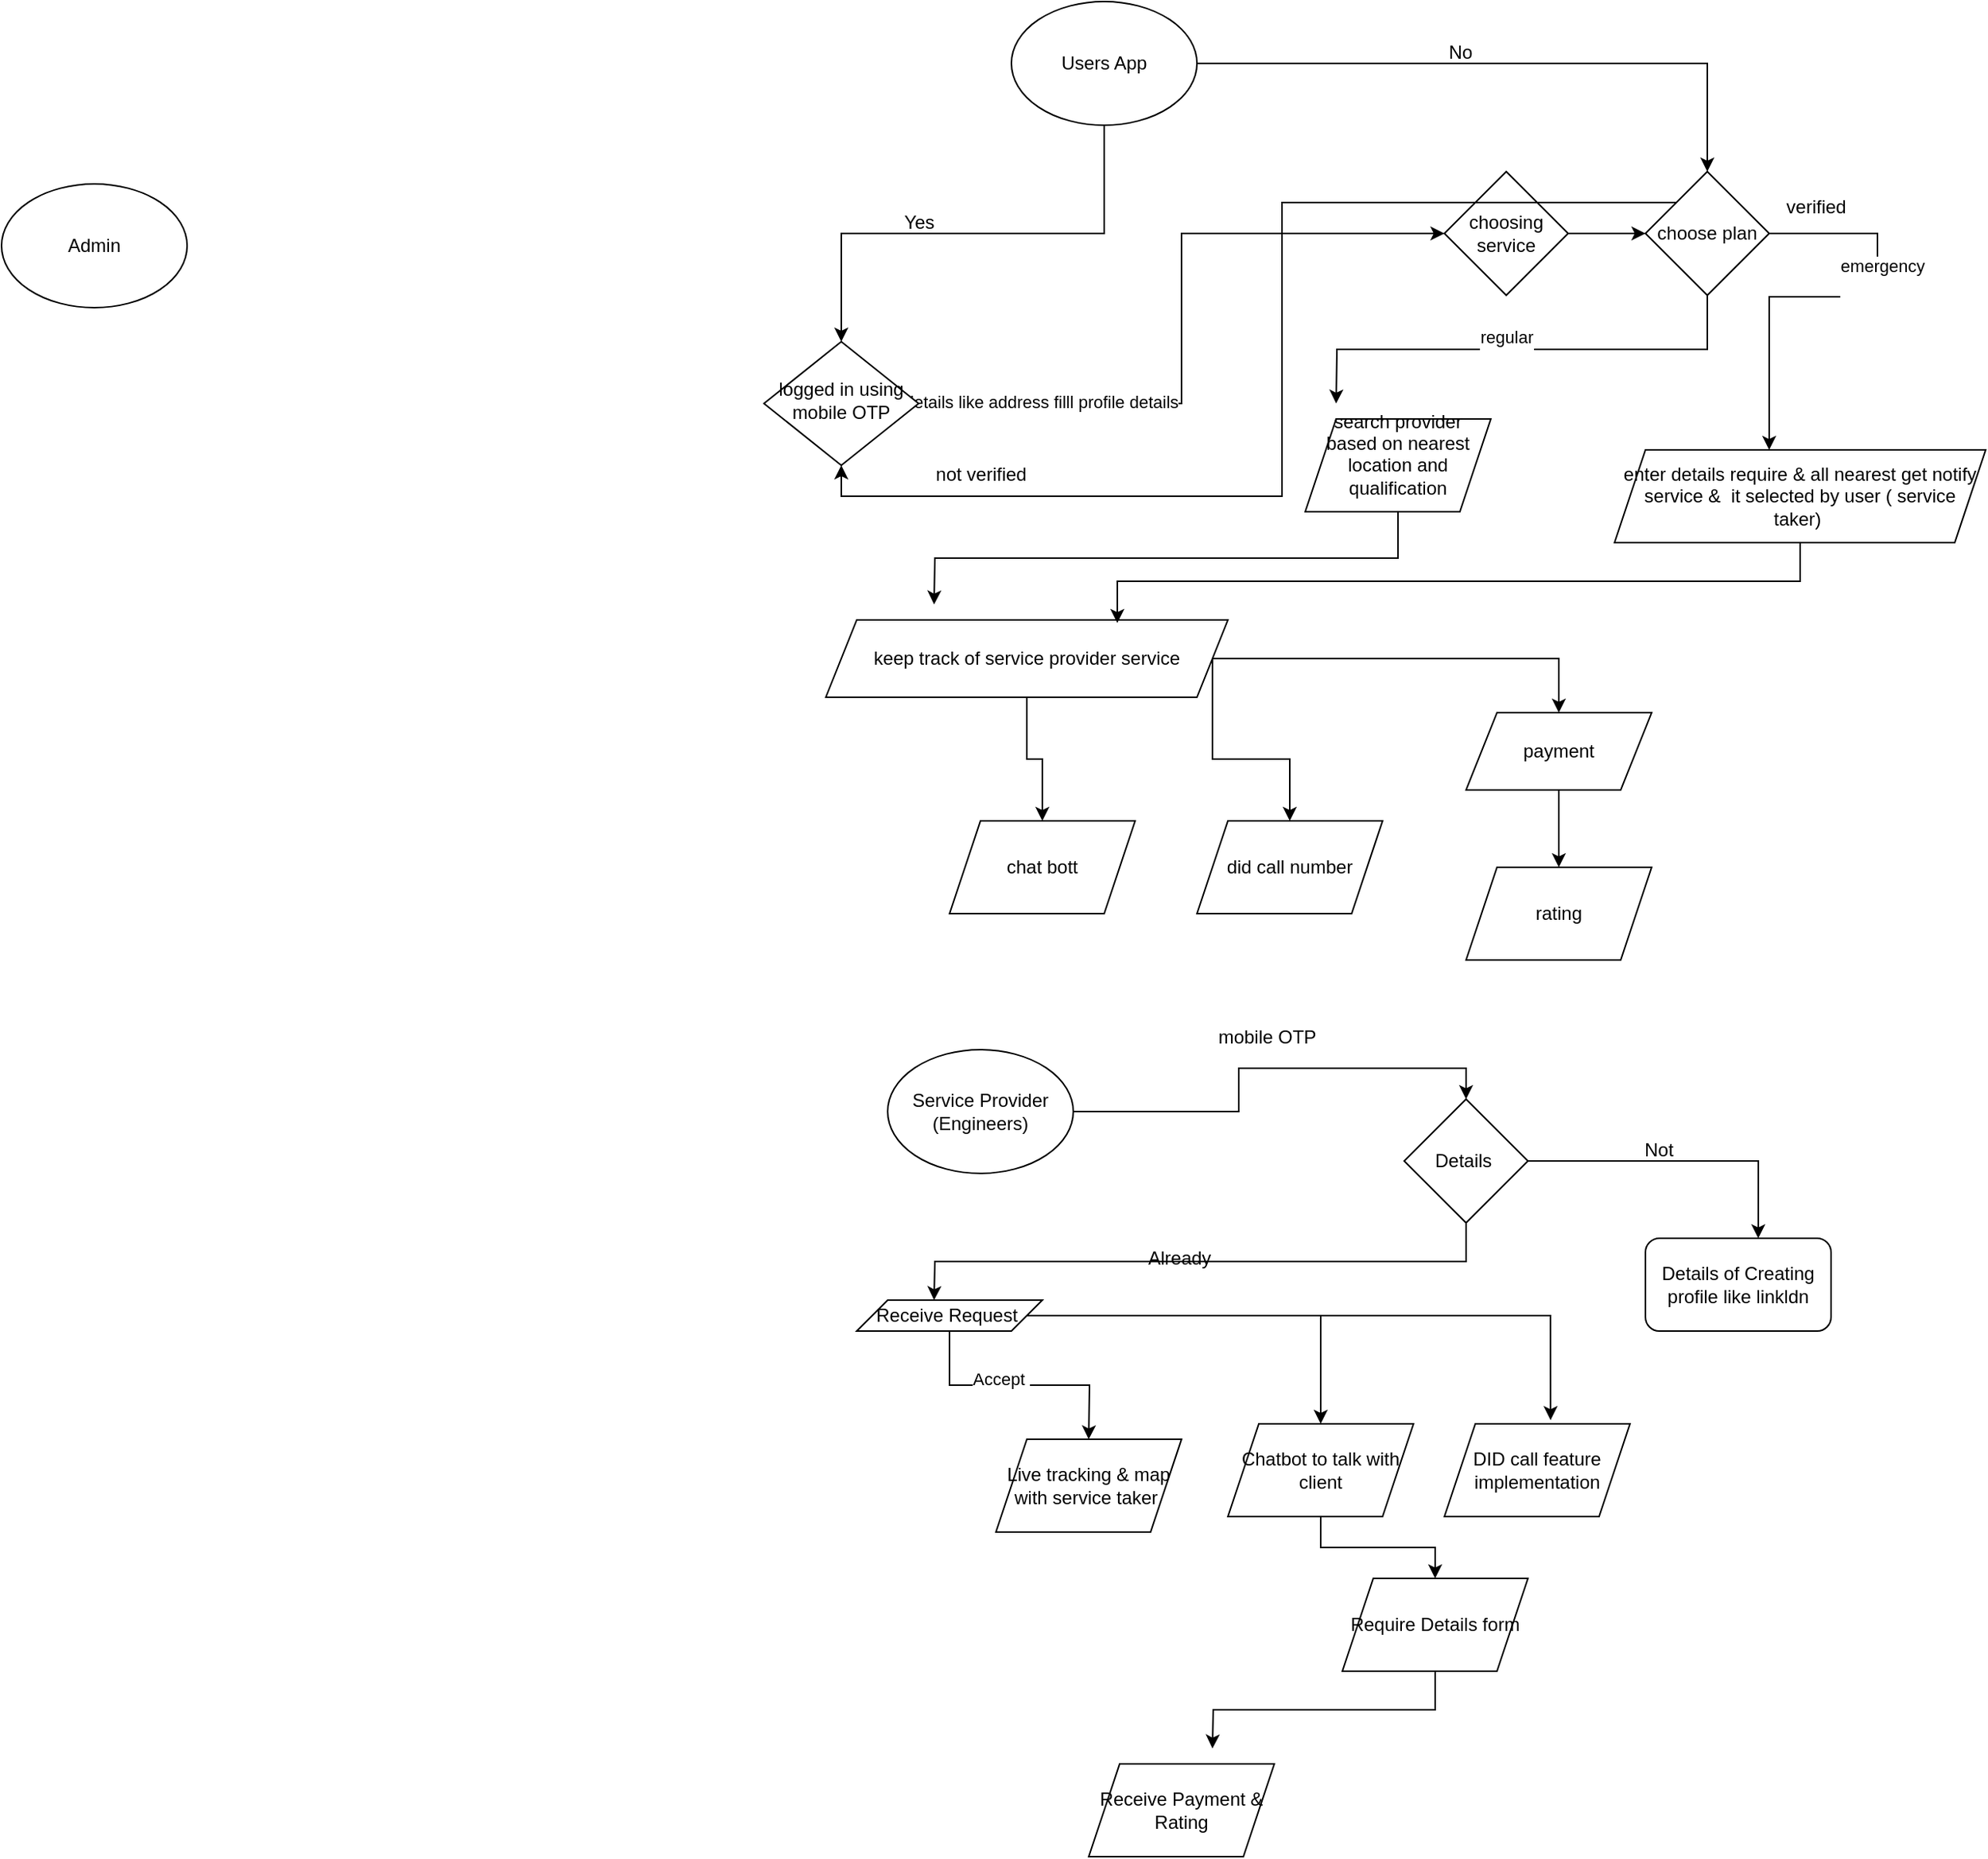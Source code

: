 <mxfile version="24.2.5" type="github">
  <diagram id="C5RBs43oDa-KdzZeNtuy" name="Page-1">
    <mxGraphModel dx="2227" dy="1964" grid="1" gridSize="10" guides="1" tooltips="1" connect="1" arrows="1" fold="1" page="1" pageScale="1" pageWidth="827" pageHeight="1169" math="0" shadow="0">
      <root>
        <mxCell id="WIyWlLk6GJQsqaUBKTNV-0" />
        <mxCell id="WIyWlLk6GJQsqaUBKTNV-1" parent="WIyWlLk6GJQsqaUBKTNV-0" />
        <mxCell id="eSpi-IzSvP3MUUH62fqP-12" style="edgeStyle=orthogonalEdgeStyle;rounded=0;orthogonalLoop=1;jettySize=auto;html=1;exitX=1;exitY=0.5;exitDx=0;exitDy=0;entryX=0;entryY=0.5;entryDx=0;entryDy=0;" edge="1" parent="WIyWlLk6GJQsqaUBKTNV-1" source="WIyWlLk6GJQsqaUBKTNV-6" target="eSpi-IzSvP3MUUH62fqP-8">
          <mxGeometry relative="1" as="geometry" />
        </mxCell>
        <mxCell id="eSpi-IzSvP3MUUH62fqP-30" value="details like address filll profile details" style="edgeLabel;html=1;align=center;verticalAlign=middle;resizable=0;points=[];" vertex="1" connectable="0" parent="eSpi-IzSvP3MUUH62fqP-12">
          <mxGeometry x="-0.651" y="1" relative="1" as="geometry">
            <mxPoint as="offset" />
          </mxGeometry>
        </mxCell>
        <mxCell id="WIyWlLk6GJQsqaUBKTNV-6" value="logged in using mobile OTP" style="rhombus;whiteSpace=wrap;html=1;shadow=0;fontFamily=Helvetica;fontSize=12;align=center;strokeWidth=1;spacing=6;spacingTop=-4;" parent="WIyWlLk6GJQsqaUBKTNV-1" vertex="1">
          <mxGeometry x="-40" y="150" width="100" height="80" as="geometry" />
        </mxCell>
        <mxCell id="eSpi-IzSvP3MUUH62fqP-15" style="edgeStyle=orthogonalEdgeStyle;rounded=0;orthogonalLoop=1;jettySize=auto;html=1;exitX=1;exitY=0.5;exitDx=0;exitDy=0;" edge="1" parent="WIyWlLk6GJQsqaUBKTNV-1" source="eSpi-IzSvP3MUUH62fqP-8" target="eSpi-IzSvP3MUUH62fqP-13">
          <mxGeometry relative="1" as="geometry" />
        </mxCell>
        <mxCell id="eSpi-IzSvP3MUUH62fqP-8" value="choosing service" style="rhombus;whiteSpace=wrap;html=1;" vertex="1" parent="WIyWlLk6GJQsqaUBKTNV-1">
          <mxGeometry x="400" y="40" width="80" height="80" as="geometry" />
        </mxCell>
        <mxCell id="eSpi-IzSvP3MUUH62fqP-17" style="edgeStyle=orthogonalEdgeStyle;rounded=0;orthogonalLoop=1;jettySize=auto;html=1;exitX=1;exitY=0.5;exitDx=0;exitDy=0;" edge="1" parent="WIyWlLk6GJQsqaUBKTNV-1" source="eSpi-IzSvP3MUUH62fqP-13">
          <mxGeometry relative="1" as="geometry">
            <mxPoint x="610" y="220" as="targetPoint" />
            <Array as="points">
              <mxPoint x="680" y="80" />
              <mxPoint x="680" y="121" />
            </Array>
          </mxGeometry>
        </mxCell>
        <mxCell id="eSpi-IzSvP3MUUH62fqP-18" value="emergency&lt;div&gt;&lt;br&gt;&lt;/div&gt;" style="edgeLabel;html=1;align=center;verticalAlign=middle;resizable=0;points=[];" vertex="1" connectable="0" parent="eSpi-IzSvP3MUUH62fqP-17">
          <mxGeometry x="-0.3" y="3" relative="1" as="geometry">
            <mxPoint as="offset" />
          </mxGeometry>
        </mxCell>
        <mxCell id="eSpi-IzSvP3MUUH62fqP-19" style="edgeStyle=orthogonalEdgeStyle;rounded=0;orthogonalLoop=1;jettySize=auto;html=1;exitX=0.5;exitY=1;exitDx=0;exitDy=0;" edge="1" parent="WIyWlLk6GJQsqaUBKTNV-1" source="eSpi-IzSvP3MUUH62fqP-13">
          <mxGeometry relative="1" as="geometry">
            <mxPoint x="330" y="190" as="targetPoint" />
          </mxGeometry>
        </mxCell>
        <mxCell id="eSpi-IzSvP3MUUH62fqP-20" value="regular&lt;div&gt;&lt;br&gt;&lt;/div&gt;" style="edgeLabel;html=1;align=center;verticalAlign=middle;resizable=0;points=[];" vertex="1" connectable="0" parent="eSpi-IzSvP3MUUH62fqP-19">
          <mxGeometry x="0.065" y="-1" relative="1" as="geometry">
            <mxPoint as="offset" />
          </mxGeometry>
        </mxCell>
        <mxCell id="eSpi-IzSvP3MUUH62fqP-33" style="edgeStyle=orthogonalEdgeStyle;rounded=0;orthogonalLoop=1;jettySize=auto;html=1;exitX=1;exitY=0;exitDx=0;exitDy=0;entryX=0.5;entryY=1;entryDx=0;entryDy=0;" edge="1" parent="WIyWlLk6GJQsqaUBKTNV-1" source="eSpi-IzSvP3MUUH62fqP-13" target="WIyWlLk6GJQsqaUBKTNV-6">
          <mxGeometry relative="1" as="geometry" />
        </mxCell>
        <mxCell id="eSpi-IzSvP3MUUH62fqP-13" value="choose plan" style="rhombus;whiteSpace=wrap;html=1;" vertex="1" parent="WIyWlLk6GJQsqaUBKTNV-1">
          <mxGeometry x="530" y="40" width="80" height="80" as="geometry" />
        </mxCell>
        <mxCell id="eSpi-IzSvP3MUUH62fqP-22" style="edgeStyle=orthogonalEdgeStyle;rounded=0;orthogonalLoop=1;jettySize=auto;html=1;exitX=0.5;exitY=1;exitDx=0;exitDy=0;" edge="1" parent="WIyWlLk6GJQsqaUBKTNV-1" source="eSpi-IzSvP3MUUH62fqP-21">
          <mxGeometry relative="1" as="geometry">
            <mxPoint x="70" y="320" as="targetPoint" />
          </mxGeometry>
        </mxCell>
        <mxCell id="eSpi-IzSvP3MUUH62fqP-21" value="search provider based on nearest location and qualific&lt;span style=&quot;background-color: initial;&quot;&gt;ation&lt;/span&gt;&lt;div&gt;&lt;div&gt;&lt;br&gt;&lt;/div&gt;&lt;/div&gt;" style="shape=parallelogram;perimeter=parallelogramPerimeter;whiteSpace=wrap;html=1;fixedSize=1;" vertex="1" parent="WIyWlLk6GJQsqaUBKTNV-1">
          <mxGeometry x="310" y="200" width="120" height="60" as="geometry" />
        </mxCell>
        <mxCell id="eSpi-IzSvP3MUUH62fqP-64" style="edgeStyle=orthogonalEdgeStyle;rounded=0;orthogonalLoop=1;jettySize=auto;html=1;exitX=0.5;exitY=1;exitDx=0;exitDy=0;entryX=0.5;entryY=0;entryDx=0;entryDy=0;" edge="1" parent="WIyWlLk6GJQsqaUBKTNV-1" source="eSpi-IzSvP3MUUH62fqP-23" target="eSpi-IzSvP3MUUH62fqP-62">
          <mxGeometry relative="1" as="geometry" />
        </mxCell>
        <mxCell id="eSpi-IzSvP3MUUH62fqP-65" style="edgeStyle=orthogonalEdgeStyle;rounded=0;orthogonalLoop=1;jettySize=auto;html=1;exitX=1;exitY=0.5;exitDx=0;exitDy=0;" edge="1" parent="WIyWlLk6GJQsqaUBKTNV-1" source="eSpi-IzSvP3MUUH62fqP-23" target="eSpi-IzSvP3MUUH62fqP-63">
          <mxGeometry relative="1" as="geometry" />
        </mxCell>
        <mxCell id="eSpi-IzSvP3MUUH62fqP-67" style="edgeStyle=orthogonalEdgeStyle;rounded=0;orthogonalLoop=1;jettySize=auto;html=1;exitX=1;exitY=0.5;exitDx=0;exitDy=0;entryX=0.5;entryY=0;entryDx=0;entryDy=0;" edge="1" parent="WIyWlLk6GJQsqaUBKTNV-1" source="eSpi-IzSvP3MUUH62fqP-23" target="eSpi-IzSvP3MUUH62fqP-28">
          <mxGeometry relative="1" as="geometry" />
        </mxCell>
        <mxCell id="eSpi-IzSvP3MUUH62fqP-23" value="keep track of service provider service" style="shape=parallelogram;perimeter=parallelogramPerimeter;whiteSpace=wrap;html=1;fixedSize=1;" vertex="1" parent="WIyWlLk6GJQsqaUBKTNV-1">
          <mxGeometry y="330" width="260" height="50" as="geometry" />
        </mxCell>
        <mxCell id="eSpi-IzSvP3MUUH62fqP-24" value="enter details require &amp;amp; all nearest get notify service &amp;amp;&amp;nbsp; it selected by user ( service taker)&amp;nbsp;" style="shape=parallelogram;perimeter=parallelogramPerimeter;whiteSpace=wrap;html=1;fixedSize=1;" vertex="1" parent="WIyWlLk6GJQsqaUBKTNV-1">
          <mxGeometry x="510" y="220" width="240" height="60" as="geometry" />
        </mxCell>
        <mxCell id="eSpi-IzSvP3MUUH62fqP-26" style="edgeStyle=orthogonalEdgeStyle;rounded=0;orthogonalLoop=1;jettySize=auto;html=1;exitX=0.5;exitY=1;exitDx=0;exitDy=0;entryX=0.725;entryY=0.04;entryDx=0;entryDy=0;entryPerimeter=0;" edge="1" parent="WIyWlLk6GJQsqaUBKTNV-1" source="eSpi-IzSvP3MUUH62fqP-24" target="eSpi-IzSvP3MUUH62fqP-23">
          <mxGeometry relative="1" as="geometry" />
        </mxCell>
        <mxCell id="eSpi-IzSvP3MUUH62fqP-35" style="edgeStyle=orthogonalEdgeStyle;rounded=0;orthogonalLoop=1;jettySize=auto;html=1;exitX=0.5;exitY=1;exitDx=0;exitDy=0;" edge="1" parent="WIyWlLk6GJQsqaUBKTNV-1" source="eSpi-IzSvP3MUUH62fqP-28" target="eSpi-IzSvP3MUUH62fqP-36">
          <mxGeometry relative="1" as="geometry">
            <mxPoint x="400" y="490" as="targetPoint" />
          </mxGeometry>
        </mxCell>
        <mxCell id="eSpi-IzSvP3MUUH62fqP-28" value="payment" style="shape=parallelogram;perimeter=parallelogramPerimeter;whiteSpace=wrap;html=1;fixedSize=1;" vertex="1" parent="WIyWlLk6GJQsqaUBKTNV-1">
          <mxGeometry x="414" y="390" width="120" height="50" as="geometry" />
        </mxCell>
        <mxCell id="eSpi-IzSvP3MUUH62fqP-32" value="verified" style="text;html=1;align=center;verticalAlign=middle;resizable=0;points=[];autosize=1;strokeColor=none;fillColor=none;" vertex="1" parent="WIyWlLk6GJQsqaUBKTNV-1">
          <mxGeometry x="610" y="48" width="60" height="30" as="geometry" />
        </mxCell>
        <mxCell id="eSpi-IzSvP3MUUH62fqP-34" value="not verified&lt;div&gt;&lt;br&gt;&lt;/div&gt;" style="text;html=1;align=center;verticalAlign=middle;resizable=0;points=[];autosize=1;strokeColor=none;fillColor=none;" vertex="1" parent="WIyWlLk6GJQsqaUBKTNV-1">
          <mxGeometry x="60" y="223" width="80" height="40" as="geometry" />
        </mxCell>
        <mxCell id="eSpi-IzSvP3MUUH62fqP-36" value="rating" style="shape=parallelogram;perimeter=parallelogramPerimeter;whiteSpace=wrap;html=1;fixedSize=1;" vertex="1" parent="WIyWlLk6GJQsqaUBKTNV-1">
          <mxGeometry x="414" y="490" width="120" height="60" as="geometry" />
        </mxCell>
        <mxCell id="eSpi-IzSvP3MUUH62fqP-41" value="Details of Creating profile like linkldn" style="rounded=1;whiteSpace=wrap;html=1;" vertex="1" parent="WIyWlLk6GJQsqaUBKTNV-1">
          <mxGeometry x="530" y="730" width="120" height="60" as="geometry" />
        </mxCell>
        <mxCell id="eSpi-IzSvP3MUUH62fqP-48" style="edgeStyle=orthogonalEdgeStyle;rounded=0;orthogonalLoop=1;jettySize=auto;html=1;exitX=0.5;exitY=1;exitDx=0;exitDy=0;" edge="1" parent="WIyWlLk6GJQsqaUBKTNV-1" source="eSpi-IzSvP3MUUH62fqP-43">
          <mxGeometry relative="1" as="geometry">
            <mxPoint x="70" y="770" as="targetPoint" />
          </mxGeometry>
        </mxCell>
        <mxCell id="eSpi-IzSvP3MUUH62fqP-43" value="Details&amp;nbsp;" style="rhombus;whiteSpace=wrap;html=1;" vertex="1" parent="WIyWlLk6GJQsqaUBKTNV-1">
          <mxGeometry x="374" y="640" width="80" height="80" as="geometry" />
        </mxCell>
        <mxCell id="eSpi-IzSvP3MUUH62fqP-44" style="edgeStyle=orthogonalEdgeStyle;rounded=0;orthogonalLoop=1;jettySize=auto;html=1;entryX=0.608;entryY=0;entryDx=0;entryDy=0;entryPerimeter=0;" edge="1" parent="WIyWlLk6GJQsqaUBKTNV-1" source="eSpi-IzSvP3MUUH62fqP-43" target="eSpi-IzSvP3MUUH62fqP-41">
          <mxGeometry relative="1" as="geometry" />
        </mxCell>
        <mxCell id="eSpi-IzSvP3MUUH62fqP-45" value="Not&amp;nbsp;" style="text;html=1;align=center;verticalAlign=middle;resizable=0;points=[];autosize=1;strokeColor=none;fillColor=none;" vertex="1" parent="WIyWlLk6GJQsqaUBKTNV-1">
          <mxGeometry x="515" y="658" width="50" height="30" as="geometry" />
        </mxCell>
        <mxCell id="eSpi-IzSvP3MUUH62fqP-49" value="Already&amp;nbsp;" style="text;html=1;align=center;verticalAlign=middle;resizable=0;points=[];autosize=1;strokeColor=none;fillColor=none;" vertex="1" parent="WIyWlLk6GJQsqaUBKTNV-1">
          <mxGeometry x="195" y="728" width="70" height="30" as="geometry" />
        </mxCell>
        <mxCell id="eSpi-IzSvP3MUUH62fqP-54" style="edgeStyle=orthogonalEdgeStyle;rounded=0;orthogonalLoop=1;jettySize=auto;html=1;exitX=0.5;exitY=1;exitDx=0;exitDy=0;" edge="1" parent="WIyWlLk6GJQsqaUBKTNV-1" source="eSpi-IzSvP3MUUH62fqP-51">
          <mxGeometry relative="1" as="geometry">
            <mxPoint x="170" y="860" as="targetPoint" />
          </mxGeometry>
        </mxCell>
        <mxCell id="eSpi-IzSvP3MUUH62fqP-55" value="Accept&amp;nbsp;" style="edgeLabel;html=1;align=center;verticalAlign=middle;resizable=0;points=[];" vertex="1" connectable="0" parent="eSpi-IzSvP3MUUH62fqP-54">
          <mxGeometry x="-0.158" y="4" relative="1" as="geometry">
            <mxPoint as="offset" />
          </mxGeometry>
        </mxCell>
        <mxCell id="eSpi-IzSvP3MUUH62fqP-57" style="edgeStyle=orthogonalEdgeStyle;rounded=0;orthogonalLoop=1;jettySize=auto;html=1;exitX=1;exitY=0.5;exitDx=0;exitDy=0;" edge="1" parent="WIyWlLk6GJQsqaUBKTNV-1" source="eSpi-IzSvP3MUUH62fqP-51" target="eSpi-IzSvP3MUUH62fqP-58">
          <mxGeometry relative="1" as="geometry">
            <mxPoint x="340" y="840" as="targetPoint" />
          </mxGeometry>
        </mxCell>
        <mxCell id="eSpi-IzSvP3MUUH62fqP-51" value="Receive Request&amp;nbsp;" style="shape=parallelogram;perimeter=parallelogramPerimeter;whiteSpace=wrap;html=1;fixedSize=1;" vertex="1" parent="WIyWlLk6GJQsqaUBKTNV-1">
          <mxGeometry x="20" y="770" width="120" height="20" as="geometry" />
        </mxCell>
        <mxCell id="eSpi-IzSvP3MUUH62fqP-56" value="Live tracking &amp;amp; map with service taker&amp;nbsp;" style="shape=parallelogram;perimeter=parallelogramPerimeter;whiteSpace=wrap;html=1;fixedSize=1;" vertex="1" parent="WIyWlLk6GJQsqaUBKTNV-1">
          <mxGeometry x="110" y="860" width="120" height="60" as="geometry" />
        </mxCell>
        <mxCell id="eSpi-IzSvP3MUUH62fqP-69" value="" style="edgeStyle=orthogonalEdgeStyle;rounded=0;orthogonalLoop=1;jettySize=auto;html=1;" edge="1" parent="WIyWlLk6GJQsqaUBKTNV-1" source="eSpi-IzSvP3MUUH62fqP-58" target="eSpi-IzSvP3MUUH62fqP-68">
          <mxGeometry relative="1" as="geometry" />
        </mxCell>
        <mxCell id="eSpi-IzSvP3MUUH62fqP-58" value="Chatbot to talk with client" style="shape=parallelogram;perimeter=parallelogramPerimeter;whiteSpace=wrap;html=1;fixedSize=1;" vertex="1" parent="WIyWlLk6GJQsqaUBKTNV-1">
          <mxGeometry x="260" y="850" width="120" height="60" as="geometry" />
        </mxCell>
        <mxCell id="eSpi-IzSvP3MUUH62fqP-59" value="DID call feature implementation" style="shape=parallelogram;perimeter=parallelogramPerimeter;whiteSpace=wrap;html=1;fixedSize=1;" vertex="1" parent="WIyWlLk6GJQsqaUBKTNV-1">
          <mxGeometry x="400" y="850" width="120" height="60" as="geometry" />
        </mxCell>
        <mxCell id="eSpi-IzSvP3MUUH62fqP-60" style="edgeStyle=orthogonalEdgeStyle;rounded=0;orthogonalLoop=1;jettySize=auto;html=1;exitX=1;exitY=0.5;exitDx=0;exitDy=0;entryX=0.572;entryY=-0.04;entryDx=0;entryDy=0;entryPerimeter=0;" edge="1" parent="WIyWlLk6GJQsqaUBKTNV-1" source="eSpi-IzSvP3MUUH62fqP-51" target="eSpi-IzSvP3MUUH62fqP-59">
          <mxGeometry relative="1" as="geometry" />
        </mxCell>
        <mxCell id="eSpi-IzSvP3MUUH62fqP-62" value="chat bott" style="shape=parallelogram;perimeter=parallelogramPerimeter;whiteSpace=wrap;html=1;fixedSize=1;" vertex="1" parent="WIyWlLk6GJQsqaUBKTNV-1">
          <mxGeometry x="80" y="460" width="120" height="60" as="geometry" />
        </mxCell>
        <mxCell id="eSpi-IzSvP3MUUH62fqP-63" value="did call number" style="shape=parallelogram;perimeter=parallelogramPerimeter;whiteSpace=wrap;html=1;fixedSize=1;" vertex="1" parent="WIyWlLk6GJQsqaUBKTNV-1">
          <mxGeometry x="240" y="460" width="120" height="60" as="geometry" />
        </mxCell>
        <mxCell id="eSpi-IzSvP3MUUH62fqP-70" style="edgeStyle=orthogonalEdgeStyle;rounded=0;orthogonalLoop=1;jettySize=auto;html=1;exitX=0.5;exitY=1;exitDx=0;exitDy=0;" edge="1" parent="WIyWlLk6GJQsqaUBKTNV-1" source="eSpi-IzSvP3MUUH62fqP-68">
          <mxGeometry relative="1" as="geometry">
            <mxPoint x="250" y="1060" as="targetPoint" />
          </mxGeometry>
        </mxCell>
        <mxCell id="eSpi-IzSvP3MUUH62fqP-68" value="Require Details form" style="shape=parallelogram;perimeter=parallelogramPerimeter;whiteSpace=wrap;html=1;fixedSize=1;" vertex="1" parent="WIyWlLk6GJQsqaUBKTNV-1">
          <mxGeometry x="334" y="950" width="120" height="60" as="geometry" />
        </mxCell>
        <mxCell id="eSpi-IzSvP3MUUH62fqP-71" value="Receive Payment &amp;amp; Rating" style="shape=parallelogram;perimeter=parallelogramPerimeter;whiteSpace=wrap;html=1;fixedSize=1;" vertex="1" parent="WIyWlLk6GJQsqaUBKTNV-1">
          <mxGeometry x="170" y="1070" width="120" height="60" as="geometry" />
        </mxCell>
        <mxCell id="eSpi-IzSvP3MUUH62fqP-73" value="Admin" style="ellipse;whiteSpace=wrap;html=1;" vertex="1" parent="WIyWlLk6GJQsqaUBKTNV-1">
          <mxGeometry x="-533" y="48" width="120" height="80" as="geometry" />
        </mxCell>
        <mxCell id="eSpi-IzSvP3MUUH62fqP-75" style="edgeStyle=orthogonalEdgeStyle;rounded=0;orthogonalLoop=1;jettySize=auto;html=1;exitX=1;exitY=0.5;exitDx=0;exitDy=0;entryX=0.5;entryY=0;entryDx=0;entryDy=0;" edge="1" parent="WIyWlLk6GJQsqaUBKTNV-1" source="eSpi-IzSvP3MUUH62fqP-74" target="eSpi-IzSvP3MUUH62fqP-43">
          <mxGeometry relative="1" as="geometry" />
        </mxCell>
        <mxCell id="eSpi-IzSvP3MUUH62fqP-74" value="Service Provider&lt;br&gt;(Engineers)" style="ellipse;whiteSpace=wrap;html=1;" vertex="1" parent="WIyWlLk6GJQsqaUBKTNV-1">
          <mxGeometry x="40" y="608" width="120" height="80" as="geometry" />
        </mxCell>
        <mxCell id="eSpi-IzSvP3MUUH62fqP-76" value="mobile OTP" style="text;html=1;align=center;verticalAlign=middle;resizable=0;points=[];autosize=1;strokeColor=none;fillColor=none;" vertex="1" parent="WIyWlLk6GJQsqaUBKTNV-1">
          <mxGeometry x="240" y="585" width="90" height="30" as="geometry" />
        </mxCell>
        <mxCell id="eSpi-IzSvP3MUUH62fqP-78" style="edgeStyle=orthogonalEdgeStyle;rounded=0;orthogonalLoop=1;jettySize=auto;html=1;exitX=0.5;exitY=1;exitDx=0;exitDy=0;" edge="1" parent="WIyWlLk6GJQsqaUBKTNV-1" source="eSpi-IzSvP3MUUH62fqP-77" target="WIyWlLk6GJQsqaUBKTNV-6">
          <mxGeometry relative="1" as="geometry" />
        </mxCell>
        <mxCell id="eSpi-IzSvP3MUUH62fqP-80" style="edgeStyle=orthogonalEdgeStyle;rounded=0;orthogonalLoop=1;jettySize=auto;html=1;exitX=1;exitY=0.5;exitDx=0;exitDy=0;" edge="1" parent="WIyWlLk6GJQsqaUBKTNV-1" source="eSpi-IzSvP3MUUH62fqP-77" target="eSpi-IzSvP3MUUH62fqP-13">
          <mxGeometry relative="1" as="geometry" />
        </mxCell>
        <mxCell id="eSpi-IzSvP3MUUH62fqP-77" value="Users App" style="ellipse;whiteSpace=wrap;html=1;" vertex="1" parent="WIyWlLk6GJQsqaUBKTNV-1">
          <mxGeometry x="120" y="-70" width="120" height="80" as="geometry" />
        </mxCell>
        <mxCell id="eSpi-IzSvP3MUUH62fqP-79" value="Yes&lt;div&gt;&lt;br&gt;&lt;/div&gt;" style="text;html=1;align=center;verticalAlign=middle;resizable=0;points=[];autosize=1;strokeColor=none;fillColor=none;" vertex="1" parent="WIyWlLk6GJQsqaUBKTNV-1">
          <mxGeometry x="40" y="60" width="40" height="40" as="geometry" />
        </mxCell>
        <mxCell id="eSpi-IzSvP3MUUH62fqP-81" value="No&lt;div&gt;&lt;br&gt;&lt;/div&gt;" style="text;html=1;align=center;verticalAlign=middle;resizable=0;points=[];autosize=1;strokeColor=none;fillColor=none;" vertex="1" parent="WIyWlLk6GJQsqaUBKTNV-1">
          <mxGeometry x="390" y="-50" width="40" height="40" as="geometry" />
        </mxCell>
      </root>
    </mxGraphModel>
  </diagram>
</mxfile>
